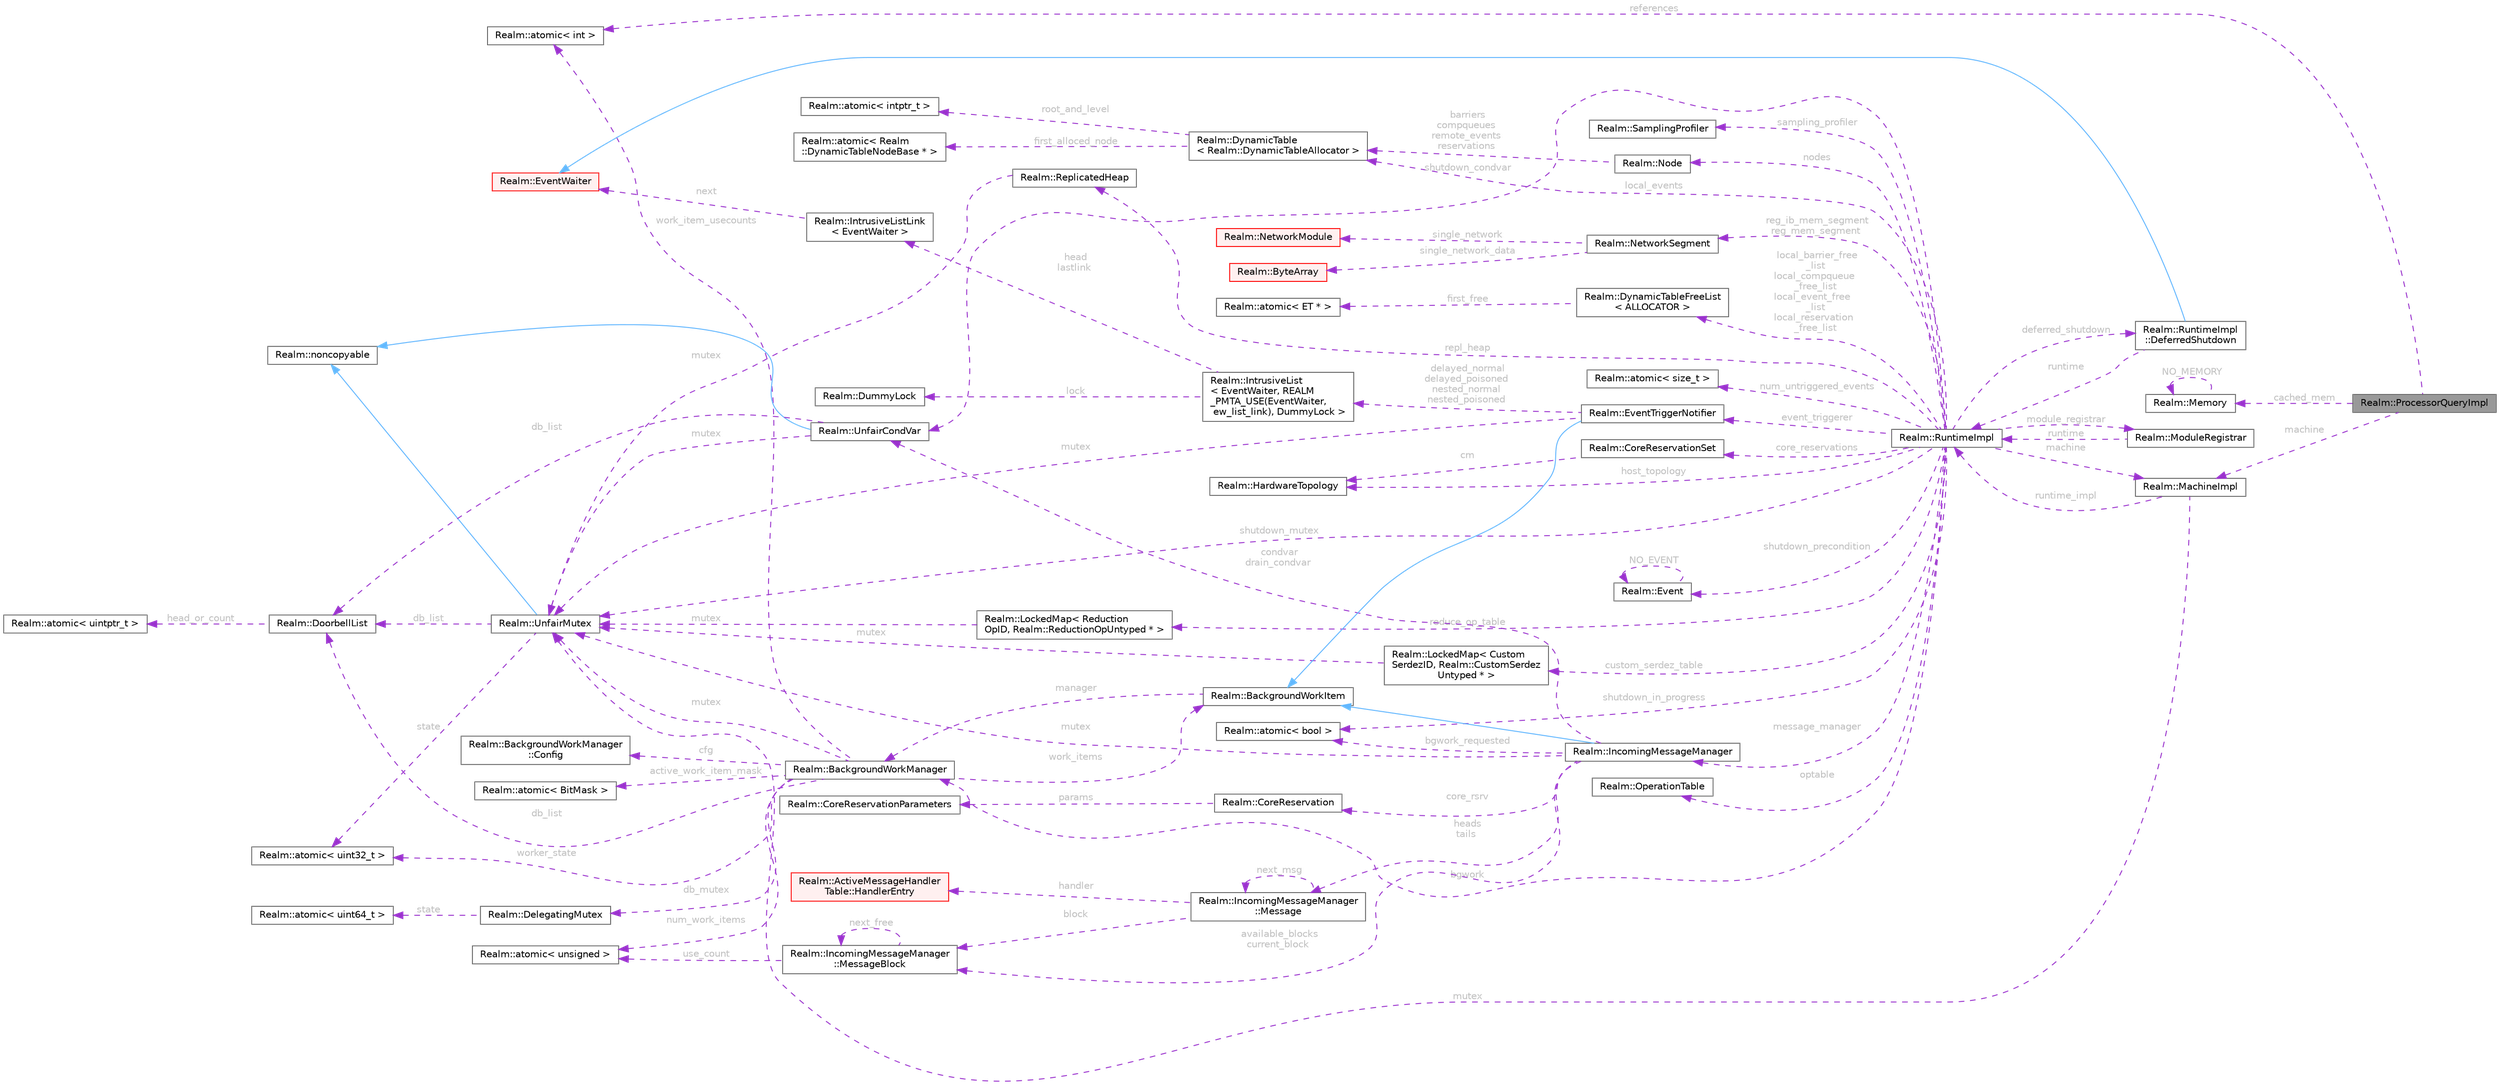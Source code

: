 digraph "Realm::ProcessorQueryImpl"
{
 // LATEX_PDF_SIZE
  bgcolor="transparent";
  edge [fontname=Helvetica,fontsize=10,labelfontname=Helvetica,labelfontsize=10];
  node [fontname=Helvetica,fontsize=10,shape=box,height=0.2,width=0.4];
  rankdir="LR";
  Node1 [id="Node000001",label="Realm::ProcessorQueryImpl",height=0.2,width=0.4,color="gray40", fillcolor="grey60", style="filled", fontcolor="black",tooltip=" "];
  Node2 -> Node1 [id="edge1_Node000001_Node000002",dir="back",color="darkorchid3",style="dashed",tooltip=" ",label=" references",fontcolor="grey" ];
  Node2 [id="Node000002",label="Realm::atomic\< int \>",height=0.2,width=0.4,color="gray40", fillcolor="white", style="filled",URL="$classRealm_1_1atomic.html",tooltip=" "];
  Node3 -> Node1 [id="edge2_Node000001_Node000003",dir="back",color="darkorchid3",style="dashed",tooltip=" ",label=" machine",fontcolor="grey" ];
  Node3 [id="Node000003",label="Realm::MachineImpl",height=0.2,width=0.4,color="gray40", fillcolor="white", style="filled",URL="$classRealm_1_1MachineImpl.html",tooltip=" "];
  Node4 -> Node3 [id="edge3_Node000003_Node000004",dir="back",color="darkorchid3",style="dashed",tooltip=" ",label=" mutex",fontcolor="grey" ];
  Node4 [id="Node000004",label="Realm::UnfairMutex",height=0.2,width=0.4,color="gray40", fillcolor="white", style="filled",URL="$classRealm_1_1UnfairMutex.html",tooltip=" "];
  Node5 -> Node4 [id="edge4_Node000004_Node000005",dir="back",color="steelblue1",style="solid",tooltip=" "];
  Node5 [id="Node000005",label="Realm::noncopyable",height=0.2,width=0.4,color="gray40", fillcolor="white", style="filled",URL="$classRealm_1_1noncopyable.html",tooltip=" "];
  Node6 -> Node4 [id="edge5_Node000004_Node000006",dir="back",color="darkorchid3",style="dashed",tooltip=" ",label=" state",fontcolor="grey" ];
  Node6 [id="Node000006",label="Realm::atomic\< uint32_t \>",height=0.2,width=0.4,color="gray40", fillcolor="white", style="filled",URL="$classRealm_1_1atomic.html",tooltip=" "];
  Node7 -> Node4 [id="edge6_Node000004_Node000007",dir="back",color="darkorchid3",style="dashed",tooltip=" ",label=" db_list",fontcolor="grey" ];
  Node7 [id="Node000007",label="Realm::DoorbellList",height=0.2,width=0.4,color="gray40", fillcolor="white", style="filled",URL="$classRealm_1_1DoorbellList.html",tooltip=" "];
  Node8 -> Node7 [id="edge7_Node000007_Node000008",dir="back",color="darkorchid3",style="dashed",tooltip=" ",label=" head_or_count",fontcolor="grey" ];
  Node8 [id="Node000008",label="Realm::atomic\< uintptr_t \>",height=0.2,width=0.4,color="gray40", fillcolor="white", style="filled",URL="$classRealm_1_1atomic.html",tooltip=" "];
  Node9 -> Node3 [id="edge8_Node000003_Node000009",dir="back",color="darkorchid3",style="dashed",tooltip=" ",label=" runtime_impl",fontcolor="grey" ];
  Node9 [id="Node000009",label="Realm::RuntimeImpl",height=0.2,width=0.4,color="gray40", fillcolor="white", style="filled",URL="$classRealm_1_1RuntimeImpl.html",tooltip=" "];
  Node3 -> Node9 [id="edge9_Node000009_Node000003",dir="back",color="darkorchid3",style="dashed",tooltip=" ",label=" machine",fontcolor="grey" ];
  Node10 -> Node9 [id="edge10_Node000009_Node000010",dir="back",color="darkorchid3",style="dashed",tooltip=" ",label=" reduce_op_table",fontcolor="grey" ];
  Node10 [id="Node000010",label="Realm::LockedMap\< Reduction\lOpID, Realm::ReductionOpUntyped * \>",height=0.2,width=0.4,color="gray40", fillcolor="white", style="filled",URL="$classRealm_1_1LockedMap.html",tooltip=" "];
  Node4 -> Node10 [id="edge11_Node000010_Node000004",dir="back",color="darkorchid3",style="dashed",tooltip=" ",label=" mutex",fontcolor="grey" ];
  Node11 -> Node9 [id="edge12_Node000009_Node000011",dir="back",color="darkorchid3",style="dashed",tooltip=" ",label=" custom_serdez_table",fontcolor="grey" ];
  Node11 [id="Node000011",label="Realm::LockedMap\< Custom\lSerdezID, Realm::CustomSerdez\lUntyped * \>",height=0.2,width=0.4,color="gray40", fillcolor="white", style="filled",URL="$classRealm_1_1LockedMap.html",tooltip=" "];
  Node4 -> Node11 [id="edge13_Node000011_Node000004",dir="back",color="darkorchid3",style="dashed",tooltip=" ",label=" mutex",fontcolor="grey" ];
  Node12 -> Node9 [id="edge14_Node000009_Node000012",dir="back",color="darkorchid3",style="dashed",tooltip=" ",label=" num_untriggered_events",fontcolor="grey" ];
  Node12 [id="Node000012",label="Realm::atomic\< size_t \>",height=0.2,width=0.4,color="gray40", fillcolor="white", style="filled",URL="$classRealm_1_1atomic.html",tooltip=" "];
  Node13 -> Node9 [id="edge15_Node000009_Node000013",dir="back",color="darkorchid3",style="dashed",tooltip=" ",label=" nodes",fontcolor="grey" ];
  Node13 [id="Node000013",label="Realm::Node",height=0.2,width=0.4,color="gray40", fillcolor="white", style="filled",URL="$structRealm_1_1Node.html",tooltip=" "];
  Node14 -> Node13 [id="edge16_Node000013_Node000014",dir="back",color="darkorchid3",style="dashed",tooltip=" ",label=" barriers\ncompqueues\nremote_events\nreservations",fontcolor="grey" ];
  Node14 [id="Node000014",label="Realm::DynamicTable\l\< Realm::DynamicTableAllocator \>",height=0.2,width=0.4,color="gray40", fillcolor="white", style="filled",URL="$classRealm_1_1DynamicTable.html",tooltip=" "];
  Node15 -> Node14 [id="edge17_Node000014_Node000015",dir="back",color="darkorchid3",style="dashed",tooltip=" ",label=" root_and_level",fontcolor="grey" ];
  Node15 [id="Node000015",label="Realm::atomic\< intptr_t \>",height=0.2,width=0.4,color="gray40", fillcolor="white", style="filled",URL="$classRealm_1_1atomic.html",tooltip=" "];
  Node16 -> Node14 [id="edge18_Node000014_Node000016",dir="back",color="darkorchid3",style="dashed",tooltip=" ",label=" first_alloced_node",fontcolor="grey" ];
  Node16 [id="Node000016",label="Realm::atomic\< Realm\l::DynamicTableNodeBase * \>",height=0.2,width=0.4,color="gray40", fillcolor="white", style="filled",URL="$classRealm_1_1atomic.html",tooltip=" "];
  Node14 -> Node9 [id="edge19_Node000009_Node000014",dir="back",color="darkorchid3",style="dashed",tooltip=" ",label=" local_events",fontcolor="grey" ];
  Node17 -> Node9 [id="edge20_Node000009_Node000017",dir="back",color="darkorchid3",style="dashed",tooltip=" ",label=" local_barrier_free\l_list\nlocal_compqueue\l_free_list\nlocal_event_free\l_list\nlocal_reservation\l_free_list",fontcolor="grey" ];
  Node17 [id="Node000017",label="Realm::DynamicTableFreeList\l\< ALLOCATOR \>",height=0.2,width=0.4,color="gray40", fillcolor="white", style="filled",URL="$classRealm_1_1DynamicTableFreeList.html",tooltip=" "];
  Node18 -> Node17 [id="edge21_Node000017_Node000018",dir="back",color="darkorchid3",style="dashed",tooltip=" ",label=" first_free",fontcolor="grey" ];
  Node18 [id="Node000018",label="Realm::atomic\< ET * \>",height=0.2,width=0.4,color="gray40", fillcolor="white", style="filled",URL="$classRealm_1_1atomic.html",tooltip=" "];
  Node4 -> Node9 [id="edge22_Node000009_Node000004",dir="back",color="darkorchid3",style="dashed",tooltip=" ",label=" shutdown_mutex",fontcolor="grey" ];
  Node19 -> Node9 [id="edge23_Node000009_Node000019",dir="back",color="darkorchid3",style="dashed",tooltip=" ",label=" shutdown_condvar",fontcolor="grey" ];
  Node19 [id="Node000019",label="Realm::UnfairCondVar",height=0.2,width=0.4,color="gray40", fillcolor="white", style="filled",URL="$classRealm_1_1UnfairCondVar.html",tooltip=" "];
  Node5 -> Node19 [id="edge24_Node000019_Node000005",dir="back",color="steelblue1",style="solid",tooltip=" "];
  Node4 -> Node19 [id="edge25_Node000019_Node000004",dir="back",color="darkorchid3",style="dashed",tooltip=" ",label=" mutex",fontcolor="grey" ];
  Node7 -> Node19 [id="edge26_Node000019_Node000007",dir="back",color="darkorchid3",style="dashed",tooltip=" ",label=" db_list",fontcolor="grey" ];
  Node20 -> Node9 [id="edge27_Node000009_Node000020",dir="back",color="darkorchid3",style="dashed",tooltip=" ",label=" shutdown_precondition",fontcolor="grey" ];
  Node20 [id="Node000020",label="Realm::Event",height=0.2,width=0.4,color="gray40", fillcolor="white", style="filled",URL="$classRealm_1_1Event.html",tooltip=" "];
  Node20 -> Node20 [id="edge28_Node000020_Node000020",dir="back",color="darkorchid3",style="dashed",tooltip=" ",label=" NO_EVENT",fontcolor="grey" ];
  Node21 -> Node9 [id="edge29_Node000009_Node000021",dir="back",color="darkorchid3",style="dashed",tooltip=" ",label=" shutdown_in_progress",fontcolor="grey" ];
  Node21 [id="Node000021",label="Realm::atomic\< bool \>",height=0.2,width=0.4,color="gray40", fillcolor="white", style="filled",URL="$classRealm_1_1atomic.html",tooltip=" "];
  Node22 -> Node9 [id="edge30_Node000009_Node000022",dir="back",color="darkorchid3",style="dashed",tooltip=" ",label=" host_topology",fontcolor="grey" ];
  Node22 [id="Node000022",label="Realm::HardwareTopology",height=0.2,width=0.4,color="gray40", fillcolor="white", style="filled",URL="$classRealm_1_1HardwareTopology.html",tooltip="Represents the topology of the host processor cores and memory."];
  Node23 -> Node9 [id="edge31_Node000009_Node000023",dir="back",color="darkorchid3",style="dashed",tooltip=" ",label=" core_reservations",fontcolor="grey" ];
  Node23 [id="Node000023",label="Realm::CoreReservationSet",height=0.2,width=0.4,color="gray40", fillcolor="white", style="filled",URL="$classRealm_1_1CoreReservationSet.html",tooltip=" "];
  Node22 -> Node23 [id="edge32_Node000023_Node000022",dir="back",color="darkorchid3",style="dashed",tooltip=" ",label=" cm",fontcolor="grey" ];
  Node24 -> Node9 [id="edge33_Node000009_Node000024",dir="back",color="darkorchid3",style="dashed",tooltip=" ",label=" bgwork",fontcolor="grey" ];
  Node24 [id="Node000024",label="Realm::BackgroundWorkManager",height=0.2,width=0.4,color="gray40", fillcolor="white", style="filled",URL="$classRealm_1_1BackgroundWorkManager.html",tooltip=" "];
  Node25 -> Node24 [id="edge34_Node000024_Node000025",dir="back",color="darkorchid3",style="dashed",tooltip=" ",label=" cfg",fontcolor="grey" ];
  Node25 [id="Node000025",label="Realm::BackgroundWorkManager\l::Config",height=0.2,width=0.4,color="gray40", fillcolor="white", style="filled",URL="$structRealm_1_1BackgroundWorkManager_1_1Config.html",tooltip=" "];
  Node4 -> Node24 [id="edge35_Node000024_Node000004",dir="back",color="darkorchid3",style="dashed",tooltip=" ",label=" mutex",fontcolor="grey" ];
  Node26 -> Node24 [id="edge36_Node000024_Node000026",dir="back",color="darkorchid3",style="dashed",tooltip=" ",label=" num_work_items",fontcolor="grey" ];
  Node26 [id="Node000026",label="Realm::atomic\< unsigned \>",height=0.2,width=0.4,color="gray40", fillcolor="white", style="filled",URL="$classRealm_1_1atomic.html",tooltip=" "];
  Node27 -> Node24 [id="edge37_Node000024_Node000027",dir="back",color="darkorchid3",style="dashed",tooltip=" ",label=" active_work_item_mask",fontcolor="grey" ];
  Node27 [id="Node000027",label="Realm::atomic\< BitMask \>",height=0.2,width=0.4,color="gray40", fillcolor="white", style="filled",URL="$classRealm_1_1atomic.html",tooltip=" "];
  Node2 -> Node24 [id="edge38_Node000024_Node000002",dir="back",color="darkorchid3",style="dashed",tooltip=" ",label=" work_item_usecounts",fontcolor="grey" ];
  Node28 -> Node24 [id="edge39_Node000024_Node000028",dir="back",color="darkorchid3",style="dashed",tooltip=" ",label=" work_items",fontcolor="grey" ];
  Node28 [id="Node000028",label="Realm::BackgroundWorkItem",height=0.2,width=0.4,color="gray40", fillcolor="white", style="filled",URL="$classRealm_1_1BackgroundWorkItem.html",tooltip=" "];
  Node24 -> Node28 [id="edge40_Node000028_Node000024",dir="back",color="darkorchid3",style="dashed",tooltip=" ",label=" manager",fontcolor="grey" ];
  Node6 -> Node24 [id="edge41_Node000024_Node000006",dir="back",color="darkorchid3",style="dashed",tooltip=" ",label=" worker_state",fontcolor="grey" ];
  Node29 -> Node24 [id="edge42_Node000024_Node000029",dir="back",color="darkorchid3",style="dashed",tooltip=" ",label=" db_mutex",fontcolor="grey" ];
  Node29 [id="Node000029",label="Realm::DelegatingMutex",height=0.2,width=0.4,color="gray40", fillcolor="white", style="filled",URL="$classRealm_1_1DelegatingMutex.html",tooltip=" "];
  Node30 -> Node29 [id="edge43_Node000029_Node000030",dir="back",color="darkorchid3",style="dashed",tooltip=" ",label=" state",fontcolor="grey" ];
  Node30 [id="Node000030",label="Realm::atomic\< uint64_t \>",height=0.2,width=0.4,color="gray40", fillcolor="white", style="filled",URL="$classRealm_1_1atomic.html",tooltip=" "];
  Node7 -> Node24 [id="edge44_Node000024_Node000007",dir="back",color="darkorchid3",style="dashed",tooltip=" ",label=" db_list",fontcolor="grey" ];
  Node31 -> Node9 [id="edge45_Node000009_Node000031",dir="back",color="darkorchid3",style="dashed",tooltip=" ",label=" message_manager",fontcolor="grey" ];
  Node31 [id="Node000031",label="Realm::IncomingMessageManager",height=0.2,width=0.4,color="gray40", fillcolor="white", style="filled",URL="$classRealm_1_1IncomingMessageManager.html",tooltip=" "];
  Node28 -> Node31 [id="edge46_Node000031_Node000028",dir="back",color="steelblue1",style="solid",tooltip=" "];
  Node21 -> Node31 [id="edge47_Node000031_Node000021",dir="back",color="darkorchid3",style="dashed",tooltip=" ",label=" bgwork_requested",fontcolor="grey" ];
  Node32 -> Node31 [id="edge48_Node000031_Node000032",dir="back",color="darkorchid3",style="dashed",tooltip=" ",label=" heads\ntails",fontcolor="grey" ];
  Node32 [id="Node000032",label="Realm::IncomingMessageManager\l::Message",height=0.2,width=0.4,color="gray40", fillcolor="white", style="filled",URL="$structRealm_1_1IncomingMessageManager_1_1Message.html",tooltip=" "];
  Node33 -> Node32 [id="edge49_Node000032_Node000033",dir="back",color="darkorchid3",style="dashed",tooltip=" ",label=" block",fontcolor="grey" ];
  Node33 [id="Node000033",label="Realm::IncomingMessageManager\l::MessageBlock",height=0.2,width=0.4,color="gray40", fillcolor="white", style="filled",URL="$structRealm_1_1IncomingMessageManager_1_1MessageBlock.html",tooltip=" "];
  Node26 -> Node33 [id="edge50_Node000033_Node000026",dir="back",color="darkorchid3",style="dashed",tooltip=" ",label=" use_count",fontcolor="grey" ];
  Node33 -> Node33 [id="edge51_Node000033_Node000033",dir="back",color="darkorchid3",style="dashed",tooltip=" ",label=" next_free",fontcolor="grey" ];
  Node32 -> Node32 [id="edge52_Node000032_Node000032",dir="back",color="darkorchid3",style="dashed",tooltip=" ",label=" next_msg",fontcolor="grey" ];
  Node34 -> Node32 [id="edge53_Node000032_Node000034",dir="back",color="darkorchid3",style="dashed",tooltip=" ",label=" handler",fontcolor="grey" ];
  Node34 [id="Node000034",label="Realm::ActiveMessageHandler\lTable::HandlerEntry",height=0.2,width=0.4,color="red", fillcolor="#FFF0F0", style="filled",URL="$structRealm_1_1ActiveMessageHandlerTable_1_1HandlerEntry.html",tooltip=" "];
  Node4 -> Node31 [id="edge54_Node000031_Node000004",dir="back",color="darkorchid3",style="dashed",tooltip=" ",label=" mutex",fontcolor="grey" ];
  Node19 -> Node31 [id="edge55_Node000031_Node000019",dir="back",color="darkorchid3",style="dashed",tooltip=" ",label=" condvar\ndrain_condvar",fontcolor="grey" ];
  Node37 -> Node31 [id="edge56_Node000031_Node000037",dir="back",color="darkorchid3",style="dashed",tooltip=" ",label=" core_rsrv",fontcolor="grey" ];
  Node37 [id="Node000037",label="Realm::CoreReservation",height=0.2,width=0.4,color="gray40", fillcolor="white", style="filled",URL="$classRealm_1_1CoreReservation.html",tooltip=" "];
  Node38 -> Node37 [id="edge57_Node000037_Node000038",dir="back",color="darkorchid3",style="dashed",tooltip=" ",label=" params",fontcolor="grey" ];
  Node38 [id="Node000038",label="Realm::CoreReservationParameters",height=0.2,width=0.4,color="gray40", fillcolor="white", style="filled",URL="$classRealm_1_1CoreReservationParameters.html",tooltip=" "];
  Node33 -> Node31 [id="edge58_Node000031_Node000033",dir="back",color="darkorchid3",style="dashed",tooltip=" ",label=" available_blocks\ncurrent_block",fontcolor="grey" ];
  Node39 -> Node9 [id="edge59_Node000009_Node000039",dir="back",color="darkorchid3",style="dashed",tooltip=" ",label=" event_triggerer",fontcolor="grey" ];
  Node39 [id="Node000039",label="Realm::EventTriggerNotifier",height=0.2,width=0.4,color="gray40", fillcolor="white", style="filled",URL="$classRealm_1_1EventTriggerNotifier.html",tooltip=" "];
  Node28 -> Node39 [id="edge60_Node000039_Node000028",dir="back",color="steelblue1",style="solid",tooltip=" "];
  Node4 -> Node39 [id="edge61_Node000039_Node000004",dir="back",color="darkorchid3",style="dashed",tooltip=" ",label=" mutex",fontcolor="grey" ];
  Node40 -> Node39 [id="edge62_Node000039_Node000040",dir="back",color="darkorchid3",style="dashed",tooltip=" ",label=" delayed_normal\ndelayed_poisoned\nnested_normal\nnested_poisoned",fontcolor="grey" ];
  Node40 [id="Node000040",label="Realm::IntrusiveList\l\< EventWaiter, REALM\l_PMTA_USE(EventWaiter,\l ew_list_link), DummyLock \>",height=0.2,width=0.4,color="gray40", fillcolor="white", style="filled",URL="$classRealm_1_1IntrusiveList.html",tooltip=" "];
  Node41 -> Node40 [id="edge63_Node000040_Node000041",dir="back",color="darkorchid3",style="dashed",tooltip=" ",label=" lock",fontcolor="grey" ];
  Node41 [id="Node000041",label="Realm::DummyLock",height=0.2,width=0.4,color="gray40", fillcolor="white", style="filled",URL="$classRealm_1_1DummyLock.html",tooltip=" "];
  Node42 -> Node40 [id="edge64_Node000040_Node000042",dir="back",color="darkorchid3",style="dashed",tooltip=" ",label=" head\nlastlink",fontcolor="grey" ];
  Node42 [id="Node000042",label="Realm::IntrusiveListLink\l\< EventWaiter \>",height=0.2,width=0.4,color="gray40", fillcolor="white", style="filled",URL="$structRealm_1_1IntrusiveListLink.html",tooltip=" "];
  Node43 -> Node42 [id="edge65_Node000042_Node000043",dir="back",color="darkorchid3",style="dashed",tooltip=" ",label=" next",fontcolor="grey" ];
  Node43 [id="Node000043",label="Realm::EventWaiter",height=0.2,width=0.4,color="red", fillcolor="#FFF0F0", style="filled",URL="$classRealm_1_1EventWaiter.html",tooltip=" "];
  Node45 -> Node9 [id="edge66_Node000009_Node000045",dir="back",color="darkorchid3",style="dashed",tooltip=" ",label=" optable",fontcolor="grey" ];
  Node45 [id="Node000045",label="Realm::OperationTable",height=0.2,width=0.4,color="gray40", fillcolor="white", style="filled",URL="$classRealm_1_1OperationTable.html",tooltip=" "];
  Node46 -> Node9 [id="edge67_Node000009_Node000046",dir="back",color="darkorchid3",style="dashed",tooltip=" ",label=" sampling_profiler",fontcolor="grey" ];
  Node46 [id="Node000046",label="Realm::SamplingProfiler",height=0.2,width=0.4,color="gray40", fillcolor="white", style="filled",URL="$classRealm_1_1SamplingProfiler.html",tooltip=" "];
  Node47 -> Node9 [id="edge68_Node000009_Node000047",dir="back",color="darkorchid3",style="dashed",tooltip=" ",label=" repl_heap",fontcolor="grey" ];
  Node47 [id="Node000047",label="Realm::ReplicatedHeap",height=0.2,width=0.4,color="gray40", fillcolor="white", style="filled",URL="$classRealm_1_1ReplicatedHeap.html",tooltip=" "];
  Node4 -> Node47 [id="edge69_Node000047_Node000004",dir="back",color="darkorchid3",style="dashed",tooltip=" ",label=" mutex",fontcolor="grey" ];
  Node48 -> Node9 [id="edge70_Node000009_Node000048",dir="back",color="darkorchid3",style="dashed",tooltip=" ",label=" deferred_shutdown",fontcolor="grey" ];
  Node48 [id="Node000048",label="Realm::RuntimeImpl\l::DeferredShutdown",height=0.2,width=0.4,color="gray40", fillcolor="white", style="filled",URL="$classRealm_1_1RuntimeImpl_1_1DeferredShutdown.html",tooltip=" "];
  Node43 -> Node48 [id="edge71_Node000048_Node000043",dir="back",color="steelblue1",style="solid",tooltip=" "];
  Node9 -> Node48 [id="edge72_Node000048_Node000009",dir="back",color="darkorchid3",style="dashed",tooltip=" ",label=" runtime",fontcolor="grey" ];
  Node49 -> Node9 [id="edge73_Node000009_Node000049",dir="back",color="darkorchid3",style="dashed",tooltip=" ",label=" reg_ib_mem_segment\nreg_mem_segment",fontcolor="grey" ];
  Node49 [id="Node000049",label="Realm::NetworkSegment",height=0.2,width=0.4,color="gray40", fillcolor="white", style="filled",URL="$classRealm_1_1NetworkSegment.html",tooltip=" "];
  Node50 -> Node49 [id="edge74_Node000049_Node000050",dir="back",color="darkorchid3",style="dashed",tooltip=" ",label=" single_network",fontcolor="grey" ];
  Node50 [id="Node000050",label="Realm::NetworkModule",height=0.2,width=0.4,color="red", fillcolor="#FFF0F0", style="filled",URL="$classRealm_1_1NetworkModule.html",tooltip=" "];
  Node52 -> Node49 [id="edge75_Node000049_Node000052",dir="back",color="darkorchid3",style="dashed",tooltip=" ",label=" single_network_data",fontcolor="grey" ];
  Node52 [id="Node000052",label="Realm::ByteArray",height=0.2,width=0.4,color="red", fillcolor="#FFF0F0", style="filled",URL="$classRealm_1_1ByteArray.html",tooltip=" "];
  Node54 -> Node9 [id="edge76_Node000009_Node000054",dir="back",color="darkorchid3",style="dashed",tooltip=" ",label=" module_registrar",fontcolor="grey" ];
  Node54 [id="Node000054",label="Realm::ModuleRegistrar",height=0.2,width=0.4,color="gray40", fillcolor="white", style="filled",URL="$classRealm_1_1ModuleRegistrar.html",tooltip=" "];
  Node9 -> Node54 [id="edge77_Node000054_Node000009",dir="back",color="darkorchid3",style="dashed",tooltip=" ",label=" runtime",fontcolor="grey" ];
  Node55 -> Node1 [id="edge78_Node000001_Node000055",dir="back",color="darkorchid3",style="dashed",tooltip=" ",label=" cached_mem",fontcolor="grey" ];
  Node55 [id="Node000055",label="Realm::Memory",height=0.2,width=0.4,color="gray40", fillcolor="white", style="filled",URL="$classRealm_1_1Memory.html",tooltip=" "];
  Node55 -> Node55 [id="edge79_Node000055_Node000055",dir="back",color="darkorchid3",style="dashed",tooltip=" ",label=" NO_MEMORY",fontcolor="grey" ];
}
